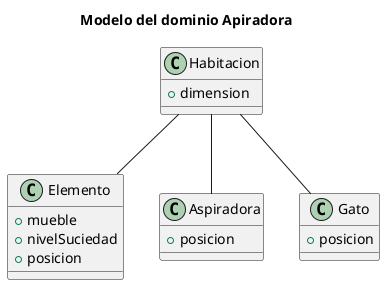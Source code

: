 @startuml
title Modelo del dominio Apiradora

class Habitacion {

    +dimension
}

class Elemento { 

    +mueble
    +nivelSuciedad
    +posicion
}

class Aspiradora {

    +posicion
}

class Gato {

    +posicion 
}

Habitacion -- Elemento
Habitacion -- Aspiradora
Habitacion -- Gato

@enduml